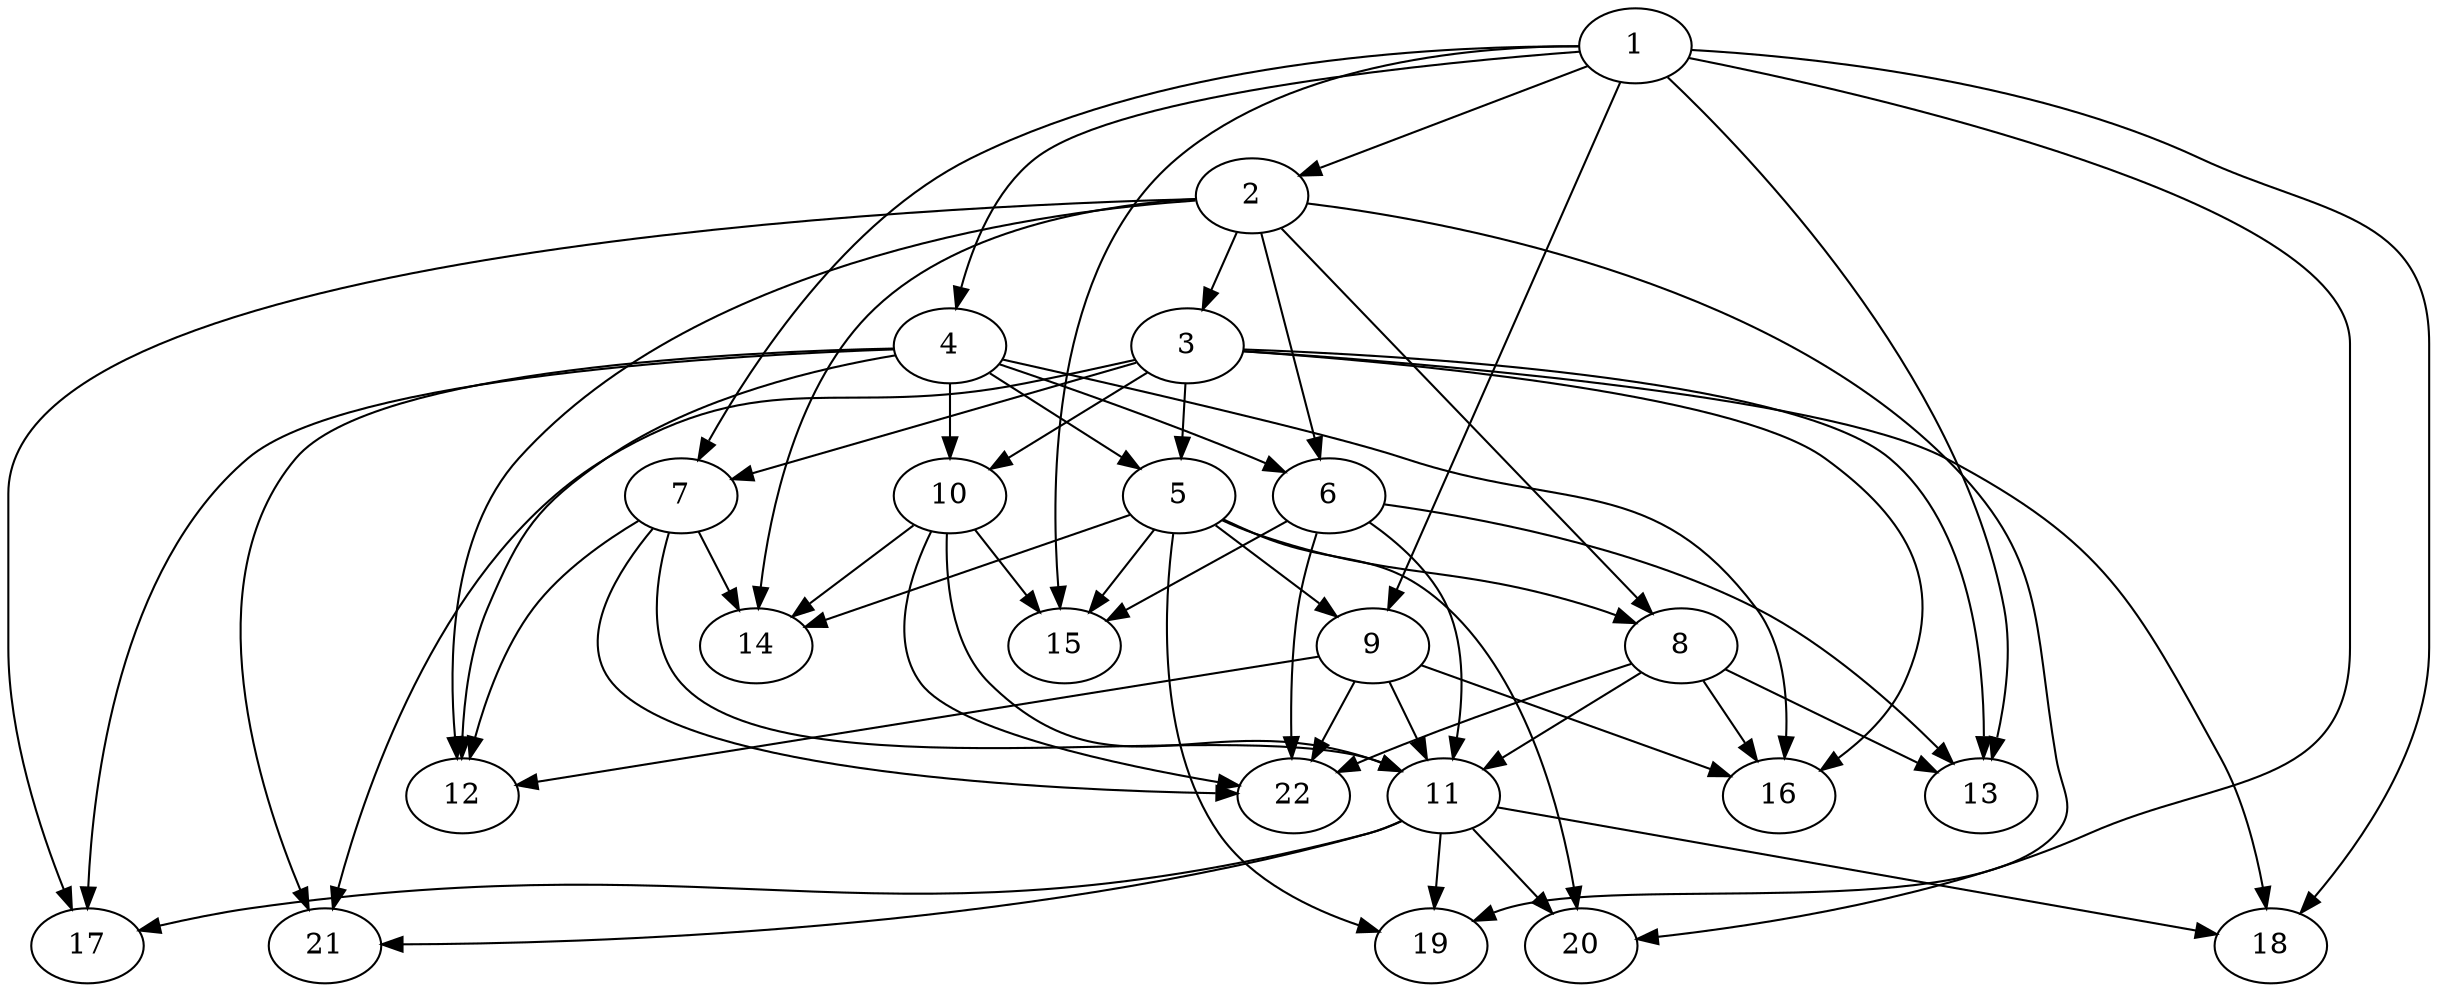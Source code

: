 digraph G {
1 [label="1"];
2 [label="2"];
3 [label="3"];
4 [label="4"];
5 [label="5"];
6 [label="6"];
7 [label="7"];
8 [label="8"];
9 [label="9"];
10 [label="10"];
11 [label="11"];
12 [label="12"];
13 [label="13"];
14 [label="14"];
15 [label="15"];
16 [label="16"];
17 [label="17"];
18 [label="18"];
19 [label="19"];
20 [label="20"];
21 [label="21"];
22 [label="22"];
1 -> 2;
1 -> 4;
1 -> 7;
1 -> 9;
1 -> 13;
1 -> 15;
1 -> 18;
1 -> 20;
2 -> 3;
2 -> 6;
2 -> 8;
2 -> 12;
2 -> 14;
2 -> 17;
2 -> 19;
3 -> 5;
3 -> 7;
3 -> 10;
3 -> 13;
3 -> 16;
3 -> 18;
3 -> 21;
4 -> 5;
4 -> 6;
4 -> 10;
4 -> 12;
4 -> 16;
4 -> 17;
4 -> 21;
5 -> 8;
5 -> 9;
5 -> 14;
5 -> 15;
5 -> 19;
5 -> 20;
6 -> 11;
6 -> 13;
6 -> 15;
6 -> 22;
7 -> 11;
7 -> 12;
7 -> 14;
7 -> 22;
8 -> 11;
8 -> 13;
8 -> 16;
8 -> 22;
9 -> 11;
9 -> 12;
9 -> 16;
9 -> 22;
10 -> 11;
10 -> 14;
10 -> 15;
10 -> 22;
11 -> 17;
11 -> 18;
11 -> 19;
11 -> 20;
11 -> 21;
}
